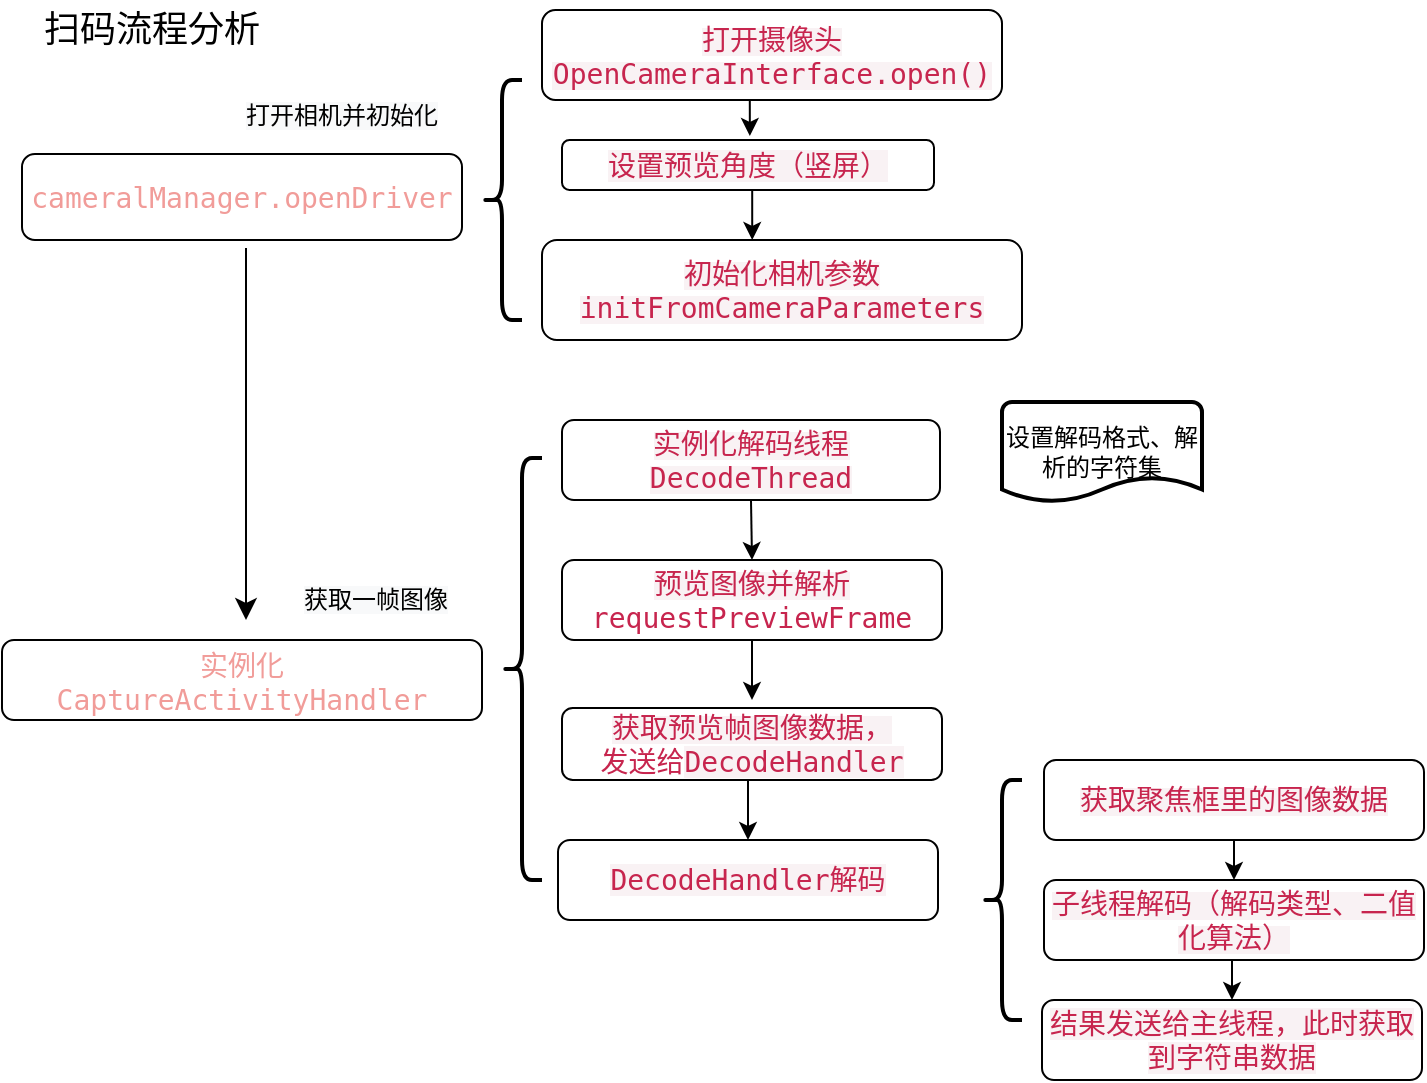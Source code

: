 <mxfile version="13.6.2" type="github">
  <diagram id="C5RBs43oDa-KdzZeNtuy" name="Page-1">
    <mxGraphModel dx="946" dy="523" grid="1" gridSize="10" guides="1" tooltips="1" connect="1" arrows="1" fold="1" page="1" pageScale="1" pageWidth="827" pageHeight="1169" background="#ffffff" math="0" shadow="0">
      <root>
        <mxCell id="WIyWlLk6GJQsqaUBKTNV-0" />
        <mxCell id="WIyWlLk6GJQsqaUBKTNV-1" parent="WIyWlLk6GJQsqaUBKTNV-0" />
        <mxCell id="WIyWlLk6GJQsqaUBKTNV-7" value="&lt;font color=&quot;#f19c99&quot;&gt;&lt;span class=&quot;token punctuation&quot; style=&quot;box-sizing: border-box ; outline: 0px ; margin: 0px ; padding: 0px ; font-family: &amp;#34;source code pro&amp;#34; , &amp;#34;dejavu sans mono&amp;#34; , &amp;#34;ubuntu mono&amp;#34; , &amp;#34;anonymous pro&amp;#34; , &amp;#34;droid sans mono&amp;#34; , &amp;#34;menlo&amp;#34; , &amp;#34;monaco&amp;#34; , &amp;#34;consolas&amp;#34; , &amp;#34;inconsolata&amp;#34; , &amp;#34;courier&amp;#34; , monospace , &amp;#34;pingfang sc&amp;#34; , &amp;#34;microsoft yahei&amp;#34; , sans-serif ; font-size: 14px ; overflow-wrap: break-word ; font-stretch: normal ; line-height: normal&quot;&gt;cameralManager.&lt;/span&gt;&lt;span class=&quot;token function&quot; style=&quot;box-sizing: border-box ; outline: 0px ; margin: 0px ; padding: 0px ; font-family: &amp;#34;source code pro&amp;#34; , &amp;#34;dejavu sans mono&amp;#34; , &amp;#34;ubuntu mono&amp;#34; , &amp;#34;anonymous pro&amp;#34; , &amp;#34;droid sans mono&amp;#34; , &amp;#34;menlo&amp;#34; , &amp;#34;monaco&amp;#34; , &amp;#34;consolas&amp;#34; , &amp;#34;inconsolata&amp;#34; , &amp;#34;courier&amp;#34; , monospace , &amp;#34;pingfang sc&amp;#34; , &amp;#34;microsoft yahei&amp;#34; , sans-serif ; font-size: 14px ; overflow-wrap: break-word ; font-stretch: normal ; line-height: normal&quot;&gt;openDriver&lt;/span&gt;&lt;/font&gt;" style="rounded=1;whiteSpace=wrap;html=1;fontSize=12;glass=0;strokeWidth=1;shadow=0;" parent="WIyWlLk6GJQsqaUBKTNV-1" vertex="1">
          <mxGeometry x="50" y="97" width="220" height="43" as="geometry" />
        </mxCell>
        <mxCell id="TI4Sm9KQDW-ezL8yFI-L-0" value="" style="rounded=0;html=1;jettySize=auto;orthogonalLoop=1;fontSize=11;endArrow=classic;endFill=1;endSize=8;strokeWidth=1;shadow=0;labelBackgroundColor=none;edgeStyle=orthogonalEdgeStyle;" edge="1" parent="WIyWlLk6GJQsqaUBKTNV-1">
          <mxGeometry relative="1" as="geometry">
            <mxPoint x="162" y="144" as="sourcePoint" />
            <mxPoint x="162" y="330" as="targetPoint" />
          </mxGeometry>
        </mxCell>
        <mxCell id="TI4Sm9KQDW-ezL8yFI-L-29" style="edgeStyle=orthogonalEdgeStyle;rounded=0;orthogonalLoop=1;jettySize=auto;html=1;exitX=0.5;exitY=1;exitDx=0;exitDy=0;entryX=0.548;entryY=-0.08;entryDx=0;entryDy=0;entryPerimeter=0;endArrow=classic;endFill=1;" edge="1" parent="WIyWlLk6GJQsqaUBKTNV-1">
          <mxGeometry relative="1" as="geometry">
            <mxPoint x="417" y="70" as="sourcePoint" />
            <mxPoint x="413.928" y="88" as="targetPoint" />
          </mxGeometry>
        </mxCell>
        <mxCell id="TI4Sm9KQDW-ezL8yFI-L-2" value="&lt;span style=&quot;background-color: rgb(249 , 242 , 244)&quot;&gt;&lt;font color=&quot;#c7254e&quot; face=&quot;source code pro, dejavu sans mono, ubuntu mono, anonymous pro, droid sans mono, menlo, monaco, consolas, inconsolata, courier, monospace, pingfang sc, microsoft yahei, sans-serif&quot;&gt;&lt;span style=&quot;font-size: 14px&quot;&gt;打开摄像头OpenCameraInterface.open()&lt;/span&gt;&lt;/font&gt;&lt;/span&gt;&lt;span style=&quot;color: rgba(0 , 0 , 0 , 0) ; font-family: monospace ; font-size: 0px&quot;&gt;%3CmxGraphModel%3E%3Croot%3E%3CmxCell%20id%3D%220%22%2F%3E%3CmxCell%20id%3D%221%22%20parent%3D%220%22%2F%3E%3CmxCell%20id%3D%222%22%20value%3D%22%26lt%3Bspan%20style%3D%26quot%3Bcolor%3A%20rgb(199%20%2C%2037%20%2C%2078)%20%3B%20font-family%3A%20%26amp%3B%2334%3Bsource%20code%20pro%26amp%3B%2334%3B%20%2C%20%26amp%3B%2334%3Bdejavu%20sans%20mono%26amp%3B%2334%3B%20%2C%20%26amp%3B%2334%3Bubuntu%20mono%26amp%3B%2334%3B%20%2C%20%26amp%3B%2334%3Banonymous%20pro%26amp%3B%2334%3B%20%2C%20%26amp%3B%2334%3Bdroid%20sans%20mono%26amp%3B%2334%3B%20%2C%20%26amp%3B%2334%3Bmenlo%26amp%3B%2334%3B%20%2C%20%26amp%3B%2334%3Bmonaco%26amp%3B%2334%3B%20%2C%20%26amp%3B%2334%3Bconsolas%26amp%3B%2334%3B%20%2C%20%26amp%3B%2334%3Binconsolata%26amp%3B%2334%3B%20%2C%20%26amp%3B%2334%3Bcourier%26amp%3B%2334%3B%20%2C%20monospace%20%2C%20%26amp%3B%2334%3Bpingfang%20sc%26amp%3B%2334%3B%20%2C%20%26amp%3B%2334%3Bmicrosoft%20yahei%26amp%3B%2334%3B%20%2C%20sans-serif%20%3B%20font-size%3A%2014px%20%3B%20background-color%3A%20rgb(249%20%2C%20242%20%2C%20244)%26quot%3B%26gt%3BinitCamera%26lt%3B%2Fspan%26gt%3B%22%20style%3D%22rounded%3D1%3BwhiteSpace%3Dwrap%3Bhtml%3D1%3BfontSize%3D12%3Bglass%3D0%3BstrokeWidth%3D1%3Bshadow%3D0%3B%22%20vertex%3D%221%22%20parent%3D%221%22%3E%3CmxGeometry%20x%3D%22160%22%20y%3D%2280%22%20width%3D%22120%22%20height%3D%2240%22%20as%3D%22geometry%22%2F%3E%3C%2FmxCell%3E%3C%2Froot%3E%3C%2FmxGraphModel%3&lt;/span&gt;&lt;span style=&quot;color: rgb(199 , 37 , 78) ; font-family: &amp;#34;source code pro&amp;#34; , &amp;#34;dejavu sans mono&amp;#34; , &amp;#34;ubuntu mono&amp;#34; , &amp;#34;anonymous pro&amp;#34; , &amp;#34;droid sans mono&amp;#34; , &amp;#34;menlo&amp;#34; , &amp;#34;monaco&amp;#34; , &amp;#34;consolas&amp;#34; , &amp;#34;inconsolata&amp;#34; , &amp;#34;courier&amp;#34; , monospace , &amp;#34;pingfang sc&amp;#34; , &amp;#34;microsoft yahei&amp;#34; , sans-serif ; font-size: 14px ; background-color: rgb(249 , 242 , 244)&quot;&gt;&lt;br&gt;&lt;/span&gt;" style="rounded=1;whiteSpace=wrap;html=1;fontSize=12;glass=0;strokeWidth=1;shadow=0;" vertex="1" parent="WIyWlLk6GJQsqaUBKTNV-1">
          <mxGeometry x="310" y="25" width="230" height="45" as="geometry" />
        </mxCell>
        <mxCell id="TI4Sm9KQDW-ezL8yFI-L-30" style="edgeStyle=orthogonalEdgeStyle;rounded=0;orthogonalLoop=1;jettySize=auto;html=1;exitX=0.5;exitY=1;exitDx=0;exitDy=0;entryX=0.438;entryY=0;entryDx=0;entryDy=0;entryPerimeter=0;endArrow=classic;endFill=1;" edge="1" parent="WIyWlLk6GJQsqaUBKTNV-1" source="TI4Sm9KQDW-ezL8yFI-L-3" target="TI4Sm9KQDW-ezL8yFI-L-4">
          <mxGeometry relative="1" as="geometry" />
        </mxCell>
        <mxCell id="TI4Sm9KQDW-ezL8yFI-L-3" value="&lt;span style=&quot;color: rgb(199 , 37 , 78) ; font-family: &amp;#34;source code pro&amp;#34; , &amp;#34;dejavu sans mono&amp;#34; , &amp;#34;ubuntu mono&amp;#34; , &amp;#34;anonymous pro&amp;#34; , &amp;#34;droid sans mono&amp;#34; , &amp;#34;menlo&amp;#34; , &amp;#34;monaco&amp;#34; , &amp;#34;consolas&amp;#34; , &amp;#34;inconsolata&amp;#34; , &amp;#34;courier&amp;#34; , monospace , &amp;#34;pingfang sc&amp;#34; , &amp;#34;microsoft yahei&amp;#34; , sans-serif ; font-size: 14px ; background-color: rgb(249 , 242 , 244)&quot;&gt;设置预览角度（竖屏）&lt;br&gt;&lt;/span&gt;" style="rounded=1;whiteSpace=wrap;html=1;fontSize=12;glass=0;strokeWidth=1;shadow=0;" vertex="1" parent="WIyWlLk6GJQsqaUBKTNV-1">
          <mxGeometry x="320" y="90" width="186" height="25" as="geometry" />
        </mxCell>
        <mxCell id="TI4Sm9KQDW-ezL8yFI-L-4" value="&lt;span style=&quot;background-color: rgb(249 , 242 , 244)&quot;&gt;&lt;font color=&quot;#c7254e&quot; face=&quot;source code pro, dejavu sans mono, ubuntu mono, anonymous pro, droid sans mono, menlo, monaco, consolas, inconsolata, courier, monospace, pingfang sc, microsoft yahei, sans-serif&quot;&gt;&lt;span style=&quot;font-size: 14px&quot;&gt;初始化相机参数initFromCameraParameters&lt;/span&gt;&lt;/font&gt;&lt;br&gt;&lt;/span&gt;" style="rounded=1;whiteSpace=wrap;html=1;fontSize=12;glass=0;strokeWidth=1;shadow=0;" vertex="1" parent="WIyWlLk6GJQsqaUBKTNV-1">
          <mxGeometry x="310" y="140" width="240" height="50" as="geometry" />
        </mxCell>
        <mxCell id="TI4Sm9KQDW-ezL8yFI-L-35" style="edgeStyle=orthogonalEdgeStyle;rounded=0;orthogonalLoop=1;jettySize=auto;html=1;exitX=0.5;exitY=1;exitDx=0;exitDy=0;entryX=0.5;entryY=0;entryDx=0;entryDy=0;endArrow=classic;endFill=1;" edge="1" parent="WIyWlLk6GJQsqaUBKTNV-1" source="TI4Sm9KQDW-ezL8yFI-L-7" target="TI4Sm9KQDW-ezL8yFI-L-10">
          <mxGeometry relative="1" as="geometry" />
        </mxCell>
        <mxCell id="TI4Sm9KQDW-ezL8yFI-L-7" value="&lt;span style=&quot;background-color: rgb(249 , 242 , 244)&quot;&gt;&lt;font color=&quot;#c7254e&quot; face=&quot;source code pro, dejavu sans mono, ubuntu mono, anonymous pro, droid sans mono, menlo, monaco, consolas, inconsolata, courier, monospace, pingfang sc, microsoft yahei, sans-serif&quot;&gt;&lt;span style=&quot;font-size: 14px&quot;&gt;实例化解码线程&lt;br&gt;&lt;/span&gt;&lt;span style=&quot;font-size: 14px&quot;&gt;DecodeThread&lt;/span&gt;&lt;/font&gt;&lt;br&gt;&lt;/span&gt;" style="rounded=1;whiteSpace=wrap;html=1;fontSize=12;glass=0;strokeWidth=1;shadow=0;" vertex="1" parent="WIyWlLk6GJQsqaUBKTNV-1">
          <mxGeometry x="320" y="230" width="189" height="40" as="geometry" />
        </mxCell>
        <mxCell id="TI4Sm9KQDW-ezL8yFI-L-36" style="edgeStyle=orthogonalEdgeStyle;rounded=0;orthogonalLoop=1;jettySize=auto;html=1;exitX=0.5;exitY=1;exitDx=0;exitDy=0;endArrow=classic;endFill=1;" edge="1" parent="WIyWlLk6GJQsqaUBKTNV-1" source="TI4Sm9KQDW-ezL8yFI-L-10">
          <mxGeometry relative="1" as="geometry">
            <mxPoint x="415" y="370" as="targetPoint" />
          </mxGeometry>
        </mxCell>
        <mxCell id="TI4Sm9KQDW-ezL8yFI-L-10" value="&lt;span style=&quot;background-color: rgb(249 , 242 , 244)&quot;&gt;&lt;font color=&quot;#c7254e&quot; face=&quot;source code pro, dejavu sans mono, ubuntu mono, anonymous pro, droid sans mono, menlo, monaco, consolas, inconsolata, courier, monospace, pingfang sc, microsoft yahei, sans-serif&quot;&gt;&lt;span style=&quot;font-size: 14px&quot;&gt;预览图像并解析&lt;br&gt;&lt;/span&gt;&lt;/font&gt;&lt;/span&gt;&lt;font color=&quot;#c7254e&quot; face=&quot;source code pro, dejavu sans mono, ubuntu mono, anonymous pro, droid sans mono, menlo, monaco, consolas, inconsolata, courier, monospace, pingfang sc, microsoft yahei, sans-serif&quot;&gt;&lt;span style=&quot;font-size: 14px&quot;&gt;requestPreviewFrame&lt;/span&gt;&lt;/font&gt;" style="rounded=1;whiteSpace=wrap;html=1;fontSize=12;glass=0;strokeWidth=1;shadow=0;" vertex="1" parent="WIyWlLk6GJQsqaUBKTNV-1">
          <mxGeometry x="320" y="300" width="190" height="40" as="geometry" />
        </mxCell>
        <mxCell id="TI4Sm9KQDW-ezL8yFI-L-12" value="设置解码格式、解析的字符集&lt;br&gt;" style="strokeWidth=2;html=1;shape=mxgraph.flowchart.document2;whiteSpace=wrap;size=0.25;" vertex="1" parent="WIyWlLk6GJQsqaUBKTNV-1">
          <mxGeometry x="540" y="221" width="100" height="50" as="geometry" />
        </mxCell>
        <mxCell id="TI4Sm9KQDW-ezL8yFI-L-38" style="edgeStyle=orthogonalEdgeStyle;rounded=0;orthogonalLoop=1;jettySize=auto;html=1;exitX=0.5;exitY=1;exitDx=0;exitDy=0;entryX=0.5;entryY=0;entryDx=0;entryDy=0;endArrow=classic;endFill=1;" edge="1" parent="WIyWlLk6GJQsqaUBKTNV-1" source="TI4Sm9KQDW-ezL8yFI-L-14" target="TI4Sm9KQDW-ezL8yFI-L-26">
          <mxGeometry relative="1" as="geometry" />
        </mxCell>
        <mxCell id="TI4Sm9KQDW-ezL8yFI-L-14" value="&lt;span style=&quot;background-color: rgb(249 , 242 , 244)&quot;&gt;&lt;font color=&quot;#c7254e&quot; face=&quot;source code pro, dejavu sans mono, ubuntu mono, anonymous pro, droid sans mono, menlo, monaco, consolas, inconsolata, courier, monospace, pingfang sc, microsoft yahei, sans-serif&quot;&gt;&lt;span style=&quot;font-size: 14px&quot;&gt;获取预览帧图像数据，&lt;/span&gt;&lt;br&gt;&lt;/font&gt;&lt;/span&gt;&lt;font color=&quot;#c7254e&quot; face=&quot;source code pro, dejavu sans mono, ubuntu mono, anonymous pro, droid sans mono, menlo, monaco, consolas, inconsolata, courier, monospace, pingfang sc, microsoft yahei, sans-serif&quot;&gt;&lt;span style=&quot;font-size: 14px&quot;&gt;发送给&lt;/span&gt;&lt;/font&gt;&lt;span style=&quot;color: rgb(199 , 37 , 78) ; font-family: &amp;#34;source code pro&amp;#34; , &amp;#34;dejavu sans mono&amp;#34; , &amp;#34;ubuntu mono&amp;#34; , &amp;#34;anonymous pro&amp;#34; , &amp;#34;droid sans mono&amp;#34; , &amp;#34;menlo&amp;#34; , &amp;#34;monaco&amp;#34; , &amp;#34;consolas&amp;#34; , &amp;#34;inconsolata&amp;#34; , &amp;#34;courier&amp;#34; , monospace , &amp;#34;pingfang sc&amp;#34; , &amp;#34;microsoft yahei&amp;#34; , sans-serif ; font-size: 14px ; background-color: rgb(249 , 242 , 244)&quot;&gt;DecodeHandler&lt;/span&gt;" style="rounded=1;whiteSpace=wrap;html=1;fontSize=12;glass=0;strokeWidth=1;shadow=0;" vertex="1" parent="WIyWlLk6GJQsqaUBKTNV-1">
          <mxGeometry x="320" y="374" width="190" height="36" as="geometry" />
        </mxCell>
        <mxCell id="TI4Sm9KQDW-ezL8yFI-L-39" style="edgeStyle=orthogonalEdgeStyle;rounded=0;orthogonalLoop=1;jettySize=auto;html=1;exitX=0.5;exitY=1;exitDx=0;exitDy=0;entryX=0.5;entryY=0;entryDx=0;entryDy=0;endArrow=classic;endFill=1;" edge="1" parent="WIyWlLk6GJQsqaUBKTNV-1" source="TI4Sm9KQDW-ezL8yFI-L-15" target="TI4Sm9KQDW-ezL8yFI-L-18">
          <mxGeometry relative="1" as="geometry" />
        </mxCell>
        <mxCell id="TI4Sm9KQDW-ezL8yFI-L-15" value="&lt;font color=&quot;#c7254e&quot; face=&quot;source code pro, dejavu sans mono, ubuntu mono, anonymous pro, droid sans mono, menlo, monaco, consolas, inconsolata, courier, monospace, pingfang sc, microsoft yahei, sans-serif&quot;&gt;&lt;span style=&quot;background-color: rgb(249 , 242 , 244)&quot;&gt;&lt;span style=&quot;font-size: 14px&quot;&gt;获取聚焦框里的图像数据&lt;/span&gt;&lt;br&gt;&lt;/span&gt;&lt;/font&gt;" style="rounded=1;whiteSpace=wrap;html=1;fontSize=12;glass=0;strokeWidth=1;shadow=0;" vertex="1" parent="WIyWlLk6GJQsqaUBKTNV-1">
          <mxGeometry x="561" y="400" width="190" height="40" as="geometry" />
        </mxCell>
        <mxCell id="TI4Sm9KQDW-ezL8yFI-L-17" value="&lt;font color=&quot;#c7254e&quot; face=&quot;source code pro, dejavu sans mono, ubuntu mono, anonymous pro, droid sans mono, menlo, monaco, consolas, inconsolata, courier, monospace, pingfang sc, microsoft yahei, sans-serif&quot;&gt;&lt;span style=&quot;font-size: 14px ; background-color: rgb(249 , 242 , 244)&quot;&gt;结果发送给主线程，此时获取到字符串数据&lt;/span&gt;&lt;/font&gt;" style="rounded=1;whiteSpace=wrap;html=1;fontSize=12;glass=0;strokeWidth=1;shadow=0;" vertex="1" parent="WIyWlLk6GJQsqaUBKTNV-1">
          <mxGeometry x="560" y="520" width="190" height="40" as="geometry" />
        </mxCell>
        <mxCell id="TI4Sm9KQDW-ezL8yFI-L-40" style="edgeStyle=orthogonalEdgeStyle;rounded=0;orthogonalLoop=1;jettySize=auto;html=1;exitX=0.5;exitY=1;exitDx=0;exitDy=0;entryX=0.5;entryY=0;entryDx=0;entryDy=0;endArrow=classic;endFill=1;" edge="1" parent="WIyWlLk6GJQsqaUBKTNV-1" source="TI4Sm9KQDW-ezL8yFI-L-18" target="TI4Sm9KQDW-ezL8yFI-L-17">
          <mxGeometry relative="1" as="geometry" />
        </mxCell>
        <mxCell id="TI4Sm9KQDW-ezL8yFI-L-18" value="&lt;font color=&quot;#c7254e&quot; face=&quot;source code pro, dejavu sans mono, ubuntu mono, anonymous pro, droid sans mono, menlo, monaco, consolas, inconsolata, courier, monospace, pingfang sc, microsoft yahei, sans-serif&quot;&gt;&lt;span style=&quot;background-color: rgb(249 , 242 , 244)&quot;&gt;&lt;span style=&quot;font-size: 14px&quot;&gt;子线程解码（解码类型、二值化算法）&lt;/span&gt;&lt;br&gt;&lt;/span&gt;&lt;/font&gt;" style="rounded=1;whiteSpace=wrap;html=1;fontSize=12;glass=0;strokeWidth=1;shadow=0;" vertex="1" parent="WIyWlLk6GJQsqaUBKTNV-1">
          <mxGeometry x="561" y="460" width="190" height="40" as="geometry" />
        </mxCell>
        <mxCell id="TI4Sm9KQDW-ezL8yFI-L-22" value="&lt;font style=&quot;font-size: 18px&quot;&gt;扫码流程分析&lt;/font&gt;" style="text;html=1;strokeColor=none;fillColor=none;align=center;verticalAlign=middle;whiteSpace=wrap;rounded=0;opacity=20;" vertex="1" parent="WIyWlLk6GJQsqaUBKTNV-1">
          <mxGeometry x="40" y="20" width="150" height="30" as="geometry" />
        </mxCell>
        <mxCell id="WIyWlLk6GJQsqaUBKTNV-11" value="&lt;font color=&quot;#f19c99&quot;&gt;&lt;span class=&quot;token keyword&quot; style=&quot;box-sizing: border-box ; outline: 0px ; margin: 0px ; padding: 0px ; font-family: &amp;#34;source code pro&amp;#34; , &amp;#34;dejavu sans mono&amp;#34; , &amp;#34;ubuntu mono&amp;#34; , &amp;#34;anonymous pro&amp;#34; , &amp;#34;droid sans mono&amp;#34; , &amp;#34;menlo&amp;#34; , &amp;#34;monaco&amp;#34; , &amp;#34;consolas&amp;#34; , &amp;#34;inconsolata&amp;#34; , &amp;#34;courier&amp;#34; , monospace , &amp;#34;pingfang sc&amp;#34; , &amp;#34;microsoft yahei&amp;#34; , sans-serif ; font-size: 14px ; overflow-wrap: break-word ; font-stretch: normal ; line-height: normal&quot;&gt;实例化&lt;br&gt;&lt;/span&gt;&lt;span class=&quot;token class-name&quot; style=&quot;box-sizing: border-box ; outline: 0px ; margin: 0px ; padding: 0px ; font-family: &amp;#34;source code pro&amp;#34; , &amp;#34;dejavu sans mono&amp;#34; , &amp;#34;ubuntu mono&amp;#34; , &amp;#34;anonymous pro&amp;#34; , &amp;#34;droid sans mono&amp;#34; , &amp;#34;menlo&amp;#34; , &amp;#34;monaco&amp;#34; , &amp;#34;consolas&amp;#34; , &amp;#34;inconsolata&amp;#34; , &amp;#34;courier&amp;#34; , monospace , &amp;#34;pingfang sc&amp;#34; , &amp;#34;microsoft yahei&amp;#34; , sans-serif ; font-size: 14px ; overflow-wrap: break-word ; font-stretch: normal ; line-height: normal&quot;&gt;CaptureActivityHandler&lt;/span&gt;&lt;/font&gt;" style="rounded=1;whiteSpace=wrap;html=1;fontSize=12;glass=0;strokeWidth=1;shadow=0;" parent="WIyWlLk6GJQsqaUBKTNV-1" vertex="1">
          <mxGeometry x="40" y="340" width="240" height="40" as="geometry" />
        </mxCell>
        <mxCell id="TI4Sm9KQDW-ezL8yFI-L-24" value="" style="shape=curlyBracket;whiteSpace=wrap;html=1;rounded=1;labelBackgroundColor=#ffffff;strokeWidth=2;fillColor=#000000;align=left;" vertex="1" parent="WIyWlLk6GJQsqaUBKTNV-1">
          <mxGeometry x="280" y="60" width="20" height="120" as="geometry" />
        </mxCell>
        <mxCell id="TI4Sm9KQDW-ezL8yFI-L-25" value="" style="shape=curlyBracket;whiteSpace=wrap;html=1;rounded=1;labelBackgroundColor=#ffffff;strokeWidth=2;fillColor=#000000;align=left;" vertex="1" parent="WIyWlLk6GJQsqaUBKTNV-1">
          <mxGeometry x="290" y="249" width="20" height="211" as="geometry" />
        </mxCell>
        <mxCell id="TI4Sm9KQDW-ezL8yFI-L-26" value="&lt;span style=&quot;color: rgb(199 , 37 , 78) ; font-family: &amp;#34;source code pro&amp;#34; , &amp;#34;dejavu sans mono&amp;#34; , &amp;#34;ubuntu mono&amp;#34; , &amp;#34;anonymous pro&amp;#34; , &amp;#34;droid sans mono&amp;#34; , &amp;#34;menlo&amp;#34; , &amp;#34;monaco&amp;#34; , &amp;#34;consolas&amp;#34; , &amp;#34;inconsolata&amp;#34; , &amp;#34;courier&amp;#34; , monospace , &amp;#34;pingfang sc&amp;#34; , &amp;#34;microsoft yahei&amp;#34; , sans-serif ; font-size: 14px ; background-color: rgb(249 , 242 , 244)&quot;&gt;DecodeHandler解码&lt;/span&gt;" style="rounded=1;whiteSpace=wrap;html=1;fontSize=12;glass=0;strokeWidth=1;shadow=0;" vertex="1" parent="WIyWlLk6GJQsqaUBKTNV-1">
          <mxGeometry x="318" y="440" width="190" height="40" as="geometry" />
        </mxCell>
        <mxCell id="TI4Sm9KQDW-ezL8yFI-L-32" value="&lt;span style=&quot;background-color: rgb(248 , 249 , 250)&quot;&gt;打开相机并初始化&lt;/span&gt;" style="text;html=1;strokeColor=none;fillColor=none;align=center;verticalAlign=middle;whiteSpace=wrap;rounded=0;labelBackgroundColor=#ffffff;" vertex="1" parent="WIyWlLk6GJQsqaUBKTNV-1">
          <mxGeometry x="160" y="65" width="100" height="25" as="geometry" />
        </mxCell>
        <mxCell id="TI4Sm9KQDW-ezL8yFI-L-33" value="&lt;span style=&quot;background-color: rgb(248 , 249 , 250)&quot;&gt;获取一帧图像&lt;/span&gt;" style="text;html=1;strokeColor=none;fillColor=none;align=center;verticalAlign=middle;whiteSpace=wrap;rounded=0;labelBackgroundColor=#ffffff;" vertex="1" parent="WIyWlLk6GJQsqaUBKTNV-1">
          <mxGeometry x="177" y="309.5" width="100" height="21" as="geometry" />
        </mxCell>
        <mxCell id="TI4Sm9KQDW-ezL8yFI-L-34" value="" style="shape=curlyBracket;whiteSpace=wrap;html=1;rounded=1;labelBackgroundColor=#ffffff;strokeWidth=2;fillColor=#000000;align=left;" vertex="1" parent="WIyWlLk6GJQsqaUBKTNV-1">
          <mxGeometry x="530" y="410" width="20" height="120" as="geometry" />
        </mxCell>
      </root>
    </mxGraphModel>
  </diagram>
</mxfile>
